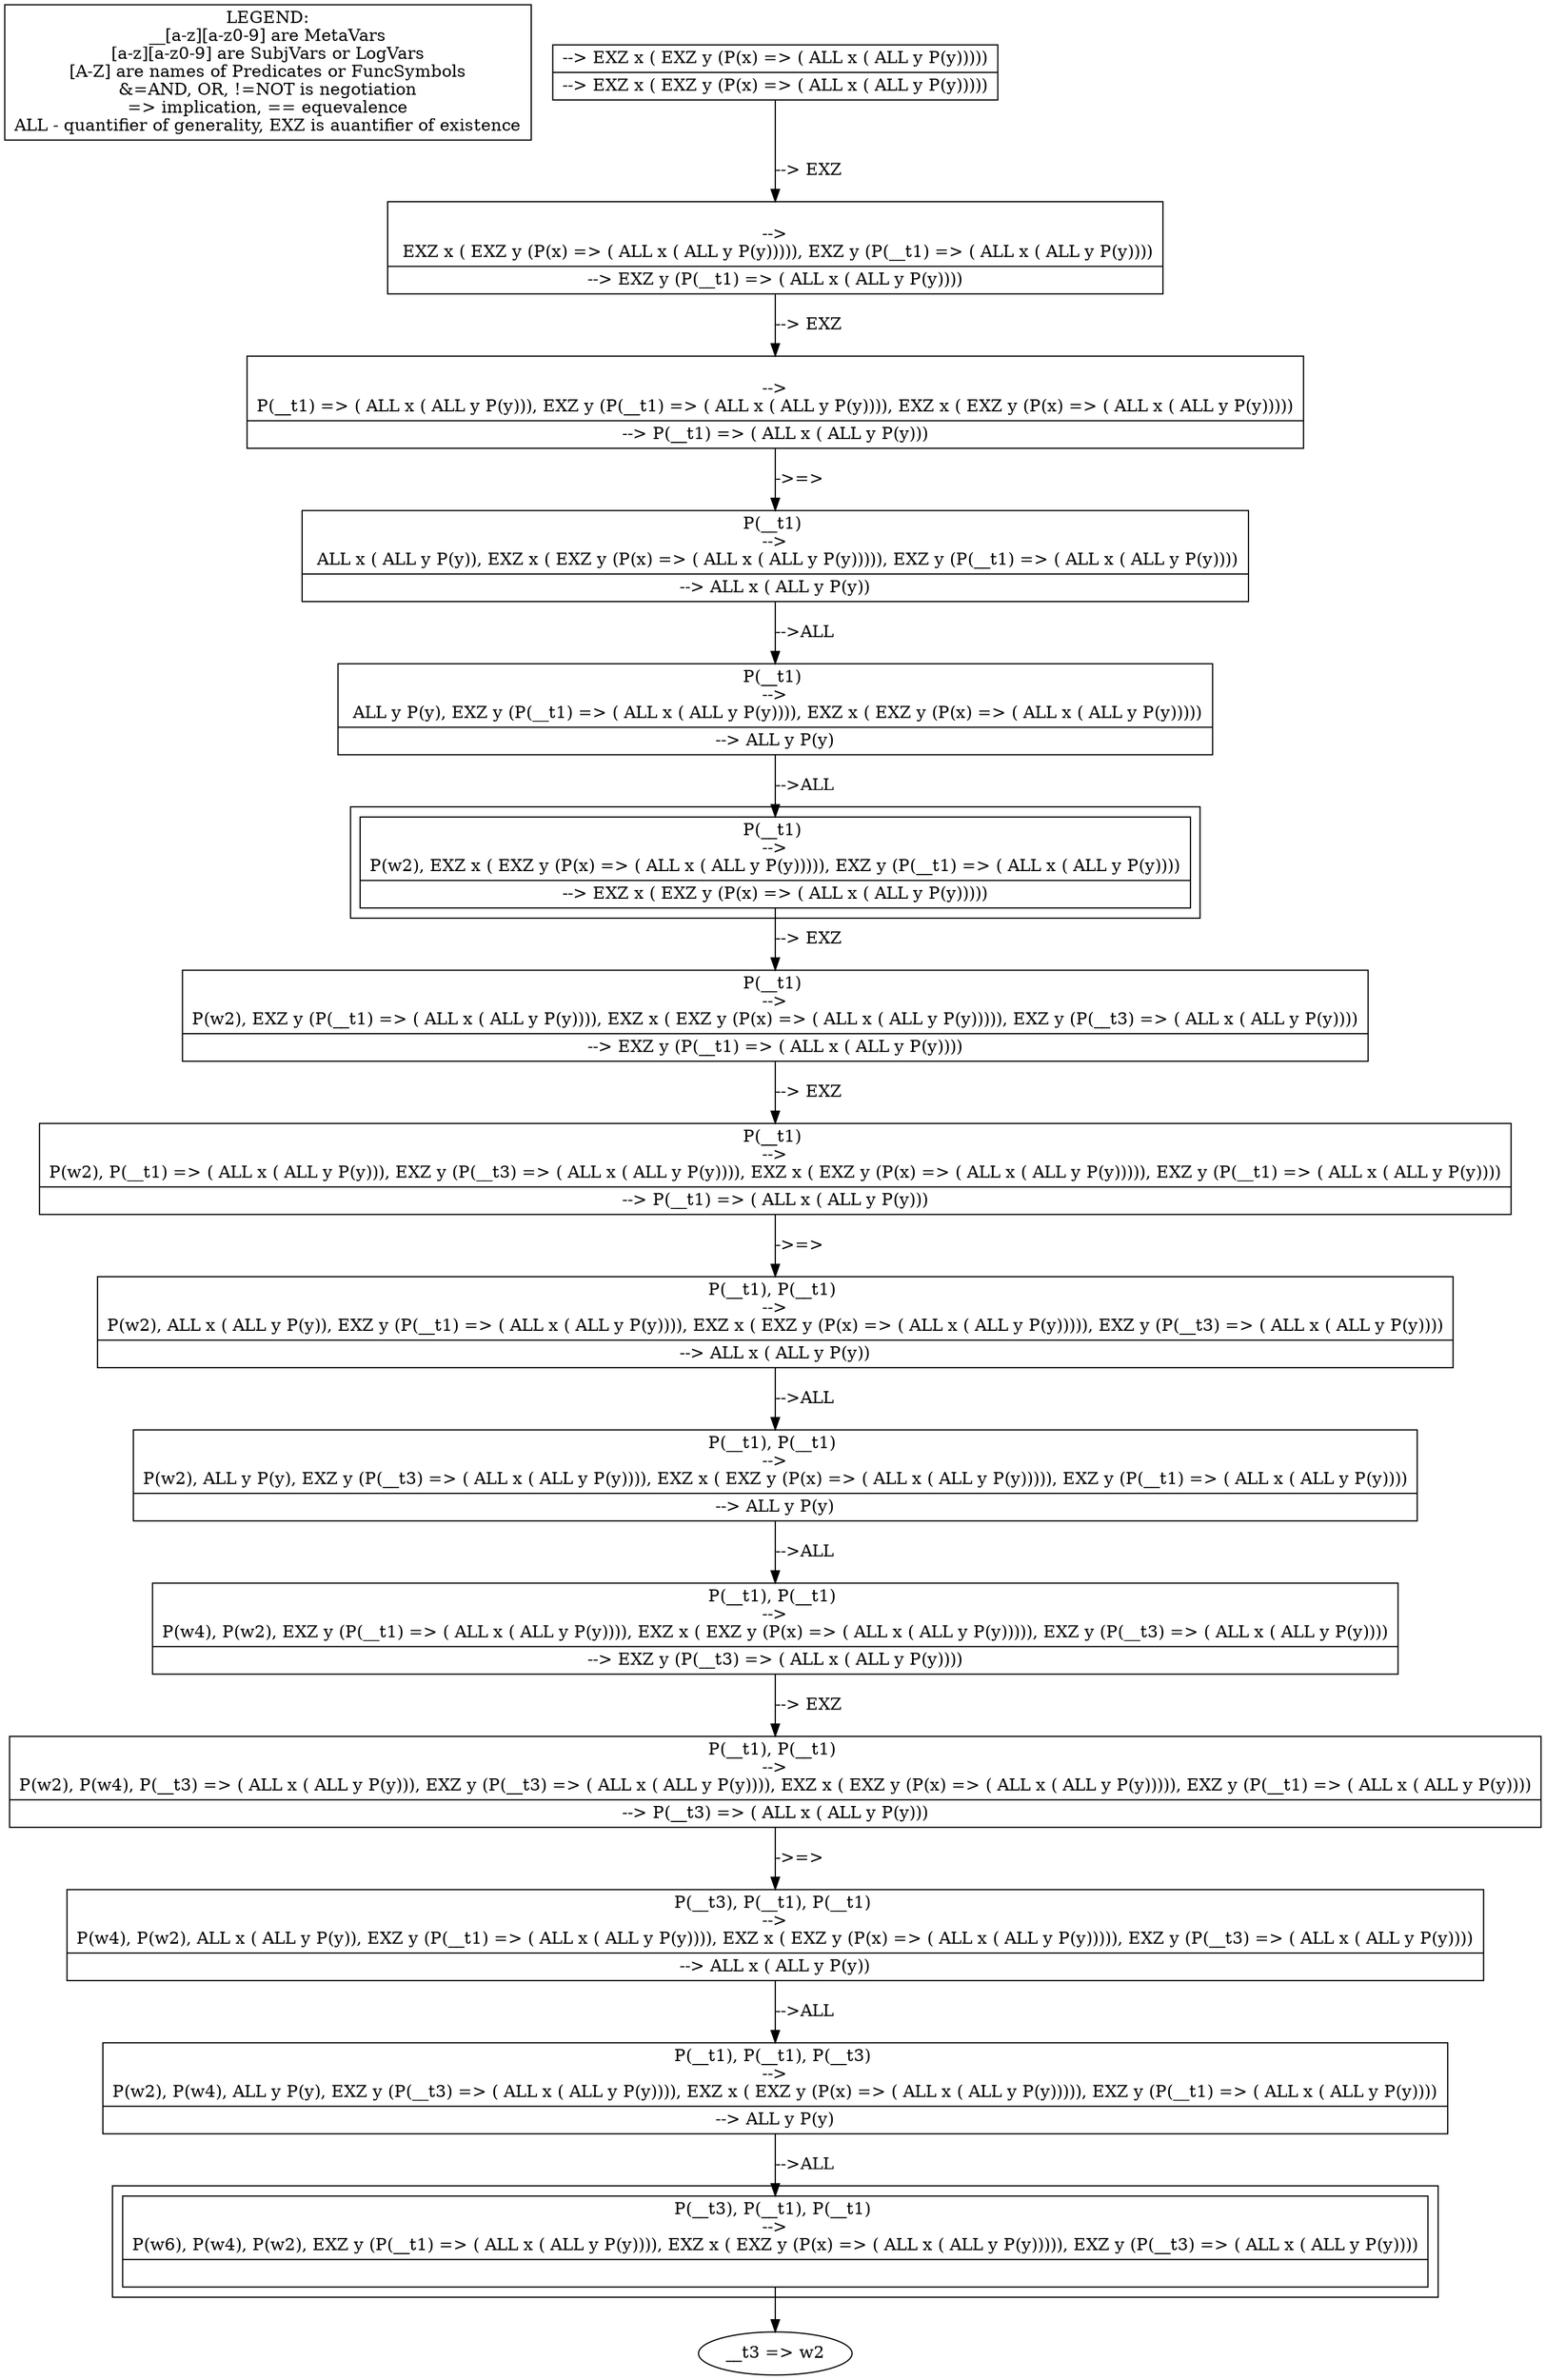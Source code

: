 digraph X {
legend [shape=box,label="LEGEND:\n__[a-z][a-z0-9] are MetaVars\n[a-z][a-z0-9] are SubjVars or LogVars\n[A-Z] are names of Predicates or FuncSymbols\n&=AND, OR, !=NOT is negotiation\n=> implication, == equevalence\nALL - quantifier of generality, EXZ is auantifier of existence"];	15 [label="__t3 => w2\n"]
	subgraph cluster1 {
		14 [shape=record,label="{<seq> P(__t3), P(__t1), P(__t1) \n--\>\nP(w6), P(w4), P(w2),  EXZ y (P(__t1) =\> ( ALL x ( ALL y P(y)))),  EXZ x ( EXZ y (P(x) =\> ( ALL x ( ALL y P(y))))),  EXZ y (P(__t3) =\> ( ALL x ( ALL y P(y)))) |<lastfip>  }"];
	}
	14 -> 15 [label=""]
	13 [shape=record,label="{<seq> P(__t1), P(__t1), P(__t3) \n--\>\nP(w2), P(w4),  ALL y P(y),  EXZ y (P(__t3) =\> ( ALL x ( ALL y P(y)))),  EXZ x ( EXZ y (P(x) =\> ( ALL x ( ALL y P(y))))),  EXZ y (P(__t1) =\> ( ALL x ( ALL y P(y)))) |<lastfip> --\>  ALL y P(y) }"];
	13 -> 14 [label="-->ALL"]
	12 [shape=record,label="{<seq> P(__t3), P(__t1), P(__t1) \n--\>\nP(w4), P(w2),  ALL x ( ALL y P(y)),  EXZ y (P(__t1) =\> ( ALL x ( ALL y P(y)))),  EXZ x ( EXZ y (P(x) =\> ( ALL x ( ALL y P(y))))),  EXZ y (P(__t3) =\> ( ALL x ( ALL y P(y)))) |<lastfip> --\>  ALL x ( ALL y P(y)) }"];
	12 -> 13 [label="-->ALL"]
	11 [shape=record,label="{<seq> P(__t1), P(__t1) \n--\>\nP(w2), P(w4), P(__t3) =\> ( ALL x ( ALL y P(y))),  EXZ y (P(__t3) =\> ( ALL x ( ALL y P(y)))),  EXZ x ( EXZ y (P(x) =\> ( ALL x ( ALL y P(y))))),  EXZ y (P(__t1) =\> ( ALL x ( ALL y P(y)))) |<lastfip> --\> P(__t3) =\> ( ALL x ( ALL y P(y))) }"];
	11 -> 12 [label="->=>"]
	10 [shape=record,label="{<seq> P(__t1), P(__t1) \n--\>\nP(w4), P(w2),  EXZ y (P(__t1) =\> ( ALL x ( ALL y P(y)))),  EXZ x ( EXZ y (P(x) =\> ( ALL x ( ALL y P(y))))),  EXZ y (P(__t3) =\> ( ALL x ( ALL y P(y)))) |<lastfip> --\>  EXZ y (P(__t3) =\> ( ALL x ( ALL y P(y)))) }"];
	10 -> 11 [label="--> EXZ"]
	9 [shape=record,label="{<seq> P(__t1), P(__t1) \n--\>\nP(w2),  ALL y P(y),  EXZ y (P(__t3) =\> ( ALL x ( ALL y P(y)))),  EXZ x ( EXZ y (P(x) =\> ( ALL x ( ALL y P(y))))),  EXZ y (P(__t1) =\> ( ALL x ( ALL y P(y)))) |<lastfip> --\>  ALL y P(y) }"];
	9 -> 10 [label="-->ALL"]
	8 [shape=record,label="{<seq> P(__t1), P(__t1) \n--\>\nP(w2),  ALL x ( ALL y P(y)),  EXZ y (P(__t1) =\> ( ALL x ( ALL y P(y)))),  EXZ x ( EXZ y (P(x) =\> ( ALL x ( ALL y P(y))))),  EXZ y (P(__t3) =\> ( ALL x ( ALL y P(y)))) |<lastfip> --\>  ALL x ( ALL y P(y)) }"];
	8 -> 9 [label="-->ALL"]
	7 [shape=record,label="{<seq> P(__t1) \n--\>\nP(w2), P(__t1) =\> ( ALL x ( ALL y P(y))),  EXZ y (P(__t3) =\> ( ALL x ( ALL y P(y)))),  EXZ x ( EXZ y (P(x) =\> ( ALL x ( ALL y P(y))))),  EXZ y (P(__t1) =\> ( ALL x ( ALL y P(y)))) |<lastfip> --\> P(__t1) =\> ( ALL x ( ALL y P(y))) }"];
	7 -> 8 [label="->=>"]
	6 [shape=record,label="{<seq> P(__t1) \n--\>\nP(w2),  EXZ y (P(__t1) =\> ( ALL x ( ALL y P(y)))),  EXZ x ( EXZ y (P(x) =\> ( ALL x ( ALL y P(y))))),  EXZ y (P(__t3) =\> ( ALL x ( ALL y P(y)))) |<lastfip> --\>  EXZ y (P(__t1) =\> ( ALL x ( ALL y P(y)))) }"];
	6 -> 7 [label="--> EXZ"]
	subgraph cluster2 {
		5 [shape=record,label="{<seq> P(__t1) \n--\>\nP(w2),  EXZ x ( EXZ y (P(x) =\> ( ALL x ( ALL y P(y))))),  EXZ y (P(__t1) =\> ( ALL x ( ALL y P(y)))) |<lastfip> --\>  EXZ x ( EXZ y (P(x) =\> ( ALL x ( ALL y P(y))))) }"];
	}
	5 -> 6 [label="--> EXZ"]
	4 [shape=record,label="{<seq> P(__t1) \n--\>\n ALL y P(y),  EXZ y (P(__t1) =\> ( ALL x ( ALL y P(y)))),  EXZ x ( EXZ y (P(x) =\> ( ALL x ( ALL y P(y))))) |<lastfip> --\>  ALL y P(y) }"];
	4 -> 5 [label="-->ALL"]
	3 [shape=record,label="{<seq> P(__t1) \n--\>\n ALL x ( ALL y P(y)),  EXZ x ( EXZ y (P(x) =\> ( ALL x ( ALL y P(y))))),  EXZ y (P(__t1) =\> ( ALL x ( ALL y P(y)))) |<lastfip> --\>  ALL x ( ALL y P(y)) }"];
	3 -> 4 [label="-->ALL"]
	2 [shape=record,label="{<seq>  \n--\>\nP(__t1) =\> ( ALL x ( ALL y P(y))),  EXZ y (P(__t1) =\> ( ALL x ( ALL y P(y)))),  EXZ x ( EXZ y (P(x) =\> ( ALL x ( ALL y P(y))))) |<lastfip> --\> P(__t1) =\> ( ALL x ( ALL y P(y))) }"];
	2 -> 3 [label="->=>"]
	1 [shape=record,label="{<seq>  \n--\>\n EXZ x ( EXZ y (P(x) =\> ( ALL x ( ALL y P(y))))),  EXZ y (P(__t1) =\> ( ALL x ( ALL y P(y)))) |<lastfip> --\>  EXZ y (P(__t1) =\> ( ALL x ( ALL y P(y)))) }"];
	1 -> 2 [label="--> EXZ"]
	0 [shape=record,label="{<seq>  --\> EXZ x ( EXZ y (P(x) =\> ( ALL x ( ALL y P(y))))) |<lastfip> --\>  EXZ x ( EXZ y (P(x) =\> ( ALL x ( ALL y P(y))))) }"];
	0 -> 1 [label="--> EXZ"]
}
